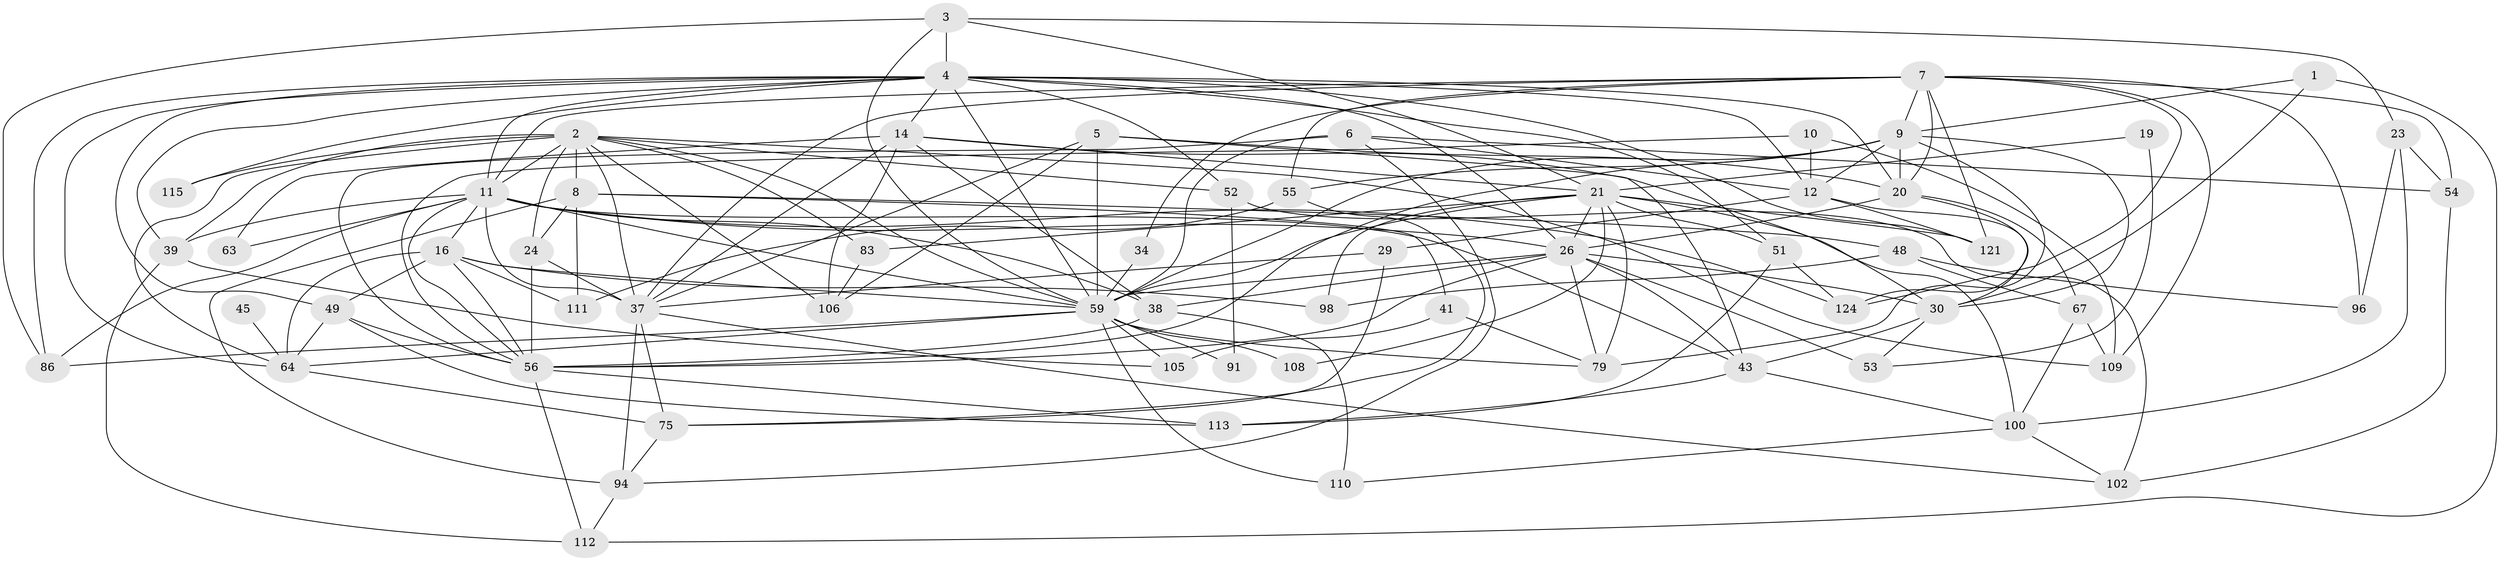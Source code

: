 // original degree distribution, {3: 0.27419354838709675, 5: 0.14516129032258066, 4: 0.3387096774193548, 2: 0.0967741935483871, 6: 0.11290322580645161, 7: 0.03225806451612903}
// Generated by graph-tools (version 1.1) at 2025/14/03/09/25 04:14:58]
// undirected, 62 vertices, 169 edges
graph export_dot {
graph [start="1"]
  node [color=gray90,style=filled];
  1;
  2 [super="+35+28"];
  3 [super="+61"];
  4 [super="+17+25"];
  5 [super="+68"];
  6 [super="+18"];
  7 [super="+95+13"];
  8 [super="+85+33"];
  9 [super="+31+78"];
  10;
  11 [super="+15"];
  12 [super="+87"];
  14 [super="+32"];
  16 [super="+42"];
  19;
  20 [super="+103+73+114"];
  21 [super="+65+47"];
  23 [super="+50"];
  24;
  26 [super="+71+88+66"];
  29;
  30 [super="+107"];
  34;
  37 [super="+77"];
  38;
  39 [super="+92"];
  41;
  43 [super="+97"];
  45;
  48;
  49 [super="+90"];
  51 [super="+116"];
  52;
  53;
  54 [super="+82"];
  55 [super="+101"];
  56 [super="+58+60"];
  59 [super="+70+62+76"];
  63;
  64 [super="+72+89"];
  67;
  75 [super="+84"];
  79 [super="+122"];
  83;
  86;
  91;
  94;
  96;
  98 [super="+104"];
  100;
  102;
  105;
  106;
  108;
  109;
  110;
  111;
  112;
  113;
  115;
  121;
  124;
  1 -- 112;
  1 -- 9;
  1 -- 30;
  2 -- 24;
  2 -- 59 [weight=2];
  2 -- 64;
  2 -- 115;
  2 -- 83;
  2 -- 37;
  2 -- 106;
  2 -- 11 [weight=2];
  2 -- 52;
  2 -- 39 [weight=2];
  2 -- 8;
  2 -- 109;
  3 -- 21;
  3 -- 86;
  3 -- 23;
  3 -- 4;
  3 -- 59;
  4 -- 49;
  4 -- 51;
  4 -- 39;
  4 -- 121;
  4 -- 12;
  4 -- 11;
  4 -- 26 [weight=2];
  4 -- 64;
  4 -- 14;
  4 -- 115;
  4 -- 20;
  4 -- 52;
  4 -- 86;
  4 -- 59;
  5 -- 106;
  5 -- 37;
  5 -- 59;
  5 -- 20;
  5 -- 43;
  6 -- 59 [weight=2];
  6 -- 12;
  6 -- 94;
  6 -- 54;
  6 -- 56;
  7 -- 37 [weight=2];
  7 -- 96;
  7 -- 9;
  7 -- 34;
  7 -- 121;
  7 -- 124;
  7 -- 109;
  7 -- 55;
  7 -- 11;
  7 -- 20;
  7 -- 54;
  8 -- 48;
  8 -- 41;
  8 -- 94;
  8 -- 24;
  8 -- 111;
  9 -- 12;
  9 -- 56;
  9 -- 30;
  9 -- 55;
  9 -- 79;
  9 -- 59 [weight=2];
  9 -- 20;
  10 -- 109;
  10 -- 56;
  10 -- 12;
  11 -- 86;
  11 -- 16;
  11 -- 26;
  11 -- 37;
  11 -- 38;
  11 -- 39;
  11 -- 43;
  11 -- 56;
  11 -- 59 [weight=3];
  11 -- 124;
  11 -- 63;
  12 -- 29;
  12 -- 121;
  12 -- 30;
  14 -- 37;
  14 -- 38;
  14 -- 106;
  14 -- 21;
  14 -- 30;
  14 -- 63;
  16 -- 98;
  16 -- 49;
  16 -- 56;
  16 -- 64;
  16 -- 111;
  16 -- 59;
  19 -- 21;
  19 -- 53;
  20 -- 124;
  20 -- 67;
  20 -- 26;
  21 -- 51 [weight=2];
  21 -- 98;
  21 -- 100;
  21 -- 121;
  21 -- 79 [weight=2];
  21 -- 26;
  21 -- 83;
  21 -- 108;
  21 -- 59;
  23 -- 96;
  23 -- 100;
  23 -- 54;
  24 -- 56;
  24 -- 37;
  26 -- 43;
  26 -- 53 [weight=2];
  26 -- 38;
  26 -- 56;
  26 -- 30;
  26 -- 79;
  26 -- 59;
  29 -- 37;
  29 -- 75;
  30 -- 53;
  30 -- 43;
  34 -- 59 [weight=2];
  37 -- 102;
  37 -- 94;
  37 -- 75;
  38 -- 110;
  38 -- 56;
  39 -- 112;
  39 -- 105;
  41 -- 105;
  41 -- 79;
  43 -- 113;
  43 -- 100;
  45 -- 64 [weight=2];
  48 -- 67;
  48 -- 96;
  48 -- 98;
  49 -- 113;
  49 -- 64;
  49 -- 56;
  51 -- 113;
  51 -- 124;
  52 -- 102;
  52 -- 91;
  54 -- 102;
  55 -- 111;
  55 -- 75;
  56 -- 113;
  56 -- 112;
  59 -- 105;
  59 -- 91;
  59 -- 79;
  59 -- 86;
  59 -- 64 [weight=2];
  59 -- 108;
  59 -- 110;
  64 -- 75;
  67 -- 109;
  67 -- 100;
  75 -- 94;
  83 -- 106;
  94 -- 112;
  100 -- 102;
  100 -- 110;
}

